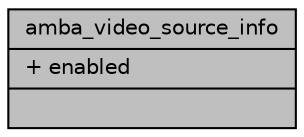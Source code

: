 digraph "amba_video_source_info"
{
 // INTERACTIVE_SVG=YES
 // LATEX_PDF_SIZE
  bgcolor="transparent";
  edge [fontname="Helvetica",fontsize="10",labelfontname="Helvetica",labelfontsize="10"];
  node [fontname="Helvetica",fontsize="10",shape=record];
  Node1 [label="{amba_video_source_info\n|+ enabled\l|}",height=0.2,width=0.4,color="black", fillcolor="grey75", style="filled", fontcolor="black",tooltip=" "];
}

